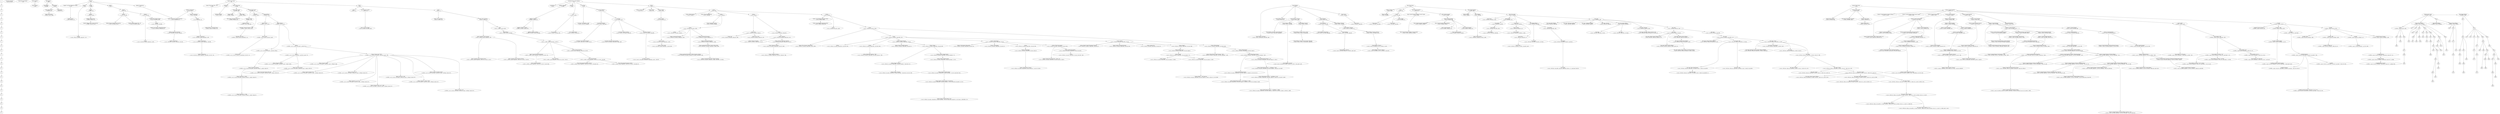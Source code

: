 /*
*   A dot file containing Chess Openings, organized by ECO codes and linked together in a tree format.
* 
*   Copyright (C) 2014  William Harrison
* 
*   This program is free software; you can redistribute it and/or modify
*   it under the terms of the GNU General Public License as published by
*   the Free Software Foundation; either version 2 of the License, or
*   (at your option) any later version.
*   This program is distributed in the hope that it will be useful,
*   but WITHOUT ANY WARRANTY; without even the implied warranty of
*   MERCHANTABILITY or FITNESS FOR A PARTICULAR PURPOSE.  See the
*   GNU General Public License for more details.
*   You should have received a copy of the GNU General Public License along
*   with this program; if not, write to the Free Software Foundation, Inc.,
*   51 Franklin Street, Fifth Floor, Boston, MA 02110-1301 USA.
*/

digraph chess {

    // ranksep=.75;
    // splines=polyline;
    // node [shape=box];

    MOVE_01 [label = "1.", shape="box"];
    MOVE_02 [label = "1...", shape="box"];
    MOVE_03 [label = "2.", shape="box"];
    MOVE_04 [label = "2...", shape="box"];
    MOVE_05 [label = "3.", shape="box"];
    MOVE_06 [label = "3...", shape="box"];
    MOVE_07 [label = "4.", shape="box"];
    MOVE_08 [label = "4...", shape="box"];
    MOVE_09 [label = "5.", shape="box"];
    MOVE_10 [label = "5...", shape="box"];
    MOVE_11 [label = "6.", shape="box"];
    MOVE_12 [label = "6...", shape="box"];
    MOVE_13 [label = "7.", shape="box"];
    MOVE_14 [label = "7...", shape="box"];
    MOVE_15 [label = "8.", shape="box"];
    MOVE_16 [label = "8...", shape="box"];
    MOVE_17 [label = "9.", shape="box"];
    MOVE_18 [label = "9...", shape="box"];
    MOVE_19 [label = "10.", shape="box"];
    MOVE_20 [label = "10...", shape="box"];
    MOVE_21 [label = "11.", shape="box"];
    MOVE_22 [label = "11...", shape="box"];
    MOVE_23 [label = "12.", shape="box"];
    MOVE_24 [label = "12...", shape="box"];
    MOVE_25 [label = "13.", shape="box"];
    MOVE_26 [label = "13...", shape="box"];
    /*
    MOVE_27 [label = "14.", shape="box"];
    MOVE_28 [label = "14...", shape="box"];
    MOVE_29 [label = "15.", shape="box"];
    MOVE_30 [label = "15...", shape="box"];
    */

    MOVE_01 -> MOVE_02 -> MOVE_03 -> MOVE_04 -> MOVE_05 -> MOVE_06 -> MOVE_07 -> MOVE_08 -> MOVE_09 ->
    MOVE_10 -> MOVE_11 -> MOVE_12 -> MOVE_13 -> MOVE_14 -> MOVE_15 -> MOVE_16 -> MOVE_17 -> MOVE_18 -> MOVE_19 ->
    MOVE_20 -> MOVE_21 -> MOVE_22 -> MOVE_23 -> MOVE_24 -> MOVE_25 -> MOVE_26;


    //MOVE_27 -> MOVE_28 -> MOVE_29 -> MOVE_30;

    A00 [label = "Uncommon Opening\n1. g4, a3, h3, etc"];
    A01 [label = "Nimzovich-Larsen Attack\n1. b3"];
    A02 [label = "Bird's Opening\n1. f4"];
    A03 [label = "Bird's Opening\n1. f4 d5"];
    A04 [label = "Reti Opening\n1. Nf3"];
    A05 [label = "Reti Opening\n1. Nf3 Nf6"];
    A06 [label = "Reti Opening\n1. Nf3 d5"];
    A07 [label = "King's Indian Attack\n1. Nf3 d5 2. g3"];
    A08 [label = "King's Indian Attack\n1. Nf3 d5 2. g3 c5 3. Bg2"];
    A09 [label = "Reti Opening\n1. Nf3 d5 2. c4"];
    A10 [label = "English\n1. c4"];
    A11 [label = "English, Caro-Kann Defennsive System\n1. c4 c6"];
    A12 [label = "English with b3\n1. c4 c6 2. Nf3 d5 3. b3"];
    A13 [label = "English\n1. c4 e6"];
    A14 [label = "English\n1. c4 e6 2. Nf3 d5 3. g3 Nf6 4. Bg2 Be7 5. O-O"];
    A15 [label = "English\n1. c4 Nf6"];
    A16 [label = "English\n1. c4 Nf6 2. Nc3"];
    A17 [label = "English\n1. c4 Nf6 2. Nc3 e6"];
    A18 [label = "English, Mikenas-Carls\n1. c4 Nf6 2. Nc3 e6 3. e4"];
    A19 [label = "English, Mikenas-Carls, Sicilian Variation\n1. c4 Nf6 2. Nc3 e6 3. e4 c5"];
    A20 [label = "English\n1. c4 e5"];
    A21 [label = "English\n1. c4 e5 2. Nc3"];
    A22 [label = "English\n1. c4 e5 2. Nc3 Nf6"];
    A23 [label = "English, Bremen System, Keres Variation\n1. c4 e5 2. Nc3 Nf6 3. g3 c6"];
    A24 [label = "English, Bremen System with ...g6\n1. c4 e5 2. Nc3 Nf6 3. g3 g6"];
    A25 [label = "English\n1. c4 e5 2. Nc3 Nc6"];
    A26 [label = "English\n1. c4 e5 2. Nc3 Nc6 3. g3 g6 4. Bg2 Bg7 5. d3 d6"];
    A27 [label = "English, Three Knights System\n1. c4 e5 2. Nc3 Nc6 3. Nf3"];
    A28 [label = "English\n1. c4 e5 2. Nc3 Nc6 3. Nf3 Nf6"];
    A29 [label = "English, Four Knights, Kingside Fianchetto\n1. c4 e5 2. Nc3 Nc6 3. Nf3 Nf6 4. g3"];
    A30 [label = "English, Symmetrical\n1. c4 c5"];
    A31 [label = "English, Symmetrical, Benoni Formation\n1. c4 c5 2. Nf3 Nf6 3. d4"];
    A32 [label = "English, Symmetrical Variation\n1. c4 c5 2. Nf3 Nf6 3. d4 cxd4 4. Nxd4 e6"];
    A33 [label = "English, Symmetrical\n1. c4 c5 2. Nf3 Nf6 3. d4 cxd4 4. Nxd4 e6 5. Nc3 Nc6"];
    A34 [label = "English, Symmetrical\n1. c4 c5 2. Nc3"];
    A35 [label = "English, Symmetrical\n1. c4 c5 2. Nc3 Nc6"];
    A36 [label = "English\n1. c4 c5 2. Nc3 Nc6 3. g3"];
    A37 [label = "English, Symmetrical\n1. c4 c5 2. Nc3 Nc6 3. g3 g6 4. Bg2 Bg7 5. Nf3"];
    A38 [label = "English, Symmetrical\n1. c4 c5 2. Nc3 Nc6 3. g3 g6 4. Bg2 Bg7 5. Nf3 Nf6"];
    A39 [label = "English, Symmetrical\n1. c4 c5 2. Nc3 Nc6 3. g3 g6 4. Bg2 Bg7 5. Nf3 Nf6 6. O-O O-O 7. d4"];
    A40 [label = "Queen's Pawn Game\n1. d4"];
    A41 [label = "Queen's Pawn Game (with ...d6)\n1. d4 d6"];
    A42 [label = "Modern Defense, Averbakh System\n1. d4 d6 2. c4 g6 3. Nc3 Bg7 4. e4"];
    A43 [label = "Old Benoni\n1. d4 c5"];
    A44 [label = "Old Benoni Defense\n1. d4 c5 2. d5 e5"];
    A45 [label = "Queen's Pawn Game\n1. d4 Nf6"];
    A46 [label = "Queen's Pawn Game\n1. d4 Nf6 2. Nf3"];
    A47 [label = "Queen's Indian\n1. d4 Nf6 2. Nf3 b6"];
    A48 [label = "King's Indian\n1. d4 Nf6 2. Nf3 g6"];
    A49 [label = "King's Indian, Fianchetto without c4\n1. d4 Nf6 2. Nf3 g6 3. g3"];
    A50 [label = "Queen's Pawn Game\n1. d4 Nf6 2. c4"];
    A51 [label = "Budapest Gambit\n1. d4 Nf6 2. c4 e5"];
    A52 [label = "Budapest Gambit\n1. d4 Nf6 2. c4 e5 3. dxe5 Ng4"];
    A53 [label = "Old Indian\n1. d4 Nf6 2. c4 d6"];
    A54 [label = "Old Indian, Ukranian Variation, 4. Nf3\n1. d4 Nf6 2. c4 d6 3. Nc3 e5 4. Nf3"];
    A55 [label = "Old Indian, Main Line\n1. d4 Nf6 2. c4 d6 3. Nc3 e5 4. Nf3 Nbd7 5. e4"];
    A56 [label = "Benoni Defense\n1. d4 Nf6 2. c4 c5"];
    A57 [label = "Benko Gambit\n1. d4 Nf6 2. c4 c5 3. d5 b5"];
    A58 [label = "Benko Gambit\n1. d4 Nf6 2. c4 c5 3. d5 b5 4. cxb5 a6 5. bxa6"];
    A59 [label = "Benko Gambit\n1. d4 Nf6 2. c4 c5 3. d5 b5 4. cxb5 a6 5. bxa6 Bxa6 6. Nc3 d6 7. e4"];
    A60 [label = "Benoni Defense\n1. d4 Nf6 2. c4 c5 3. d5 e6"];
    A61 [label = "Benoni\n1. d4 Nf6 2. c4 c5 3. d5 e6 4. Nc3 exd5 5. cxd5 d6 6. Nf3 g6"];
    A62 [label = "Benoni, Fianchetto Variation\n1. d4 Nf6 2. c4 c5 3. d5 e6 4. Nc3 exd5 5. cxd5 d6 6. Nf3 g6 7. g3 Bg7 8. Bg2 O-O"];
    A63 [label = "Benoni, Fianchetto, 9...Nbd7\n1. d4 Nf6 2. c4 c5 3. d5 e6 4. Nc3 exd5 5. cxd5 d6 6. Nf3 g6 7. g3 Bg7 8. Bg2 O-O"];
    A64 [label = "Benoni, Fianchetto, 11...Re8\n1. d4 Nf6 2. c4 c5 3. d5 e6 4. Nc3 exd5 5. cxd5 d6 6. Nf3 g6 7. g3 Bg7 8. Bg2 O-O"];
    A65 [label = "Benoni\n1. d4 Nf6 2. c4 c5 3. d5 e6 4. Nc3 exd5 5. cxd5 d6 6. e4"];
    A66 [label = "Benoni\n1. d4 Nf6 2. c4 c5 3. d5 e6 4. Nc3 exd5 5. cxd5 d6 6. e4 g6 7. f4"];
    A67 [label = "Benoni, Taimanov Variation\n1. d4 Nf6 2. c4 c5 3. d5 e6 4. Nc3 exd5 5. cxd5 d6 6. e4 g6 7. f4 Bg7 8. Bb5+"];
    A68 [label = "Benoni, Four Pawns Attack\n1. d4 Nf6 2. c4 c5 3. d5 e6 4. Nc3 exd5 5. cxd5 d6 6. e4 g6 7. f4 Bg7 8. Nf3 O-O"];
    A69 [label = "Benoni, Four Pawns Attack, Main Line\n1. d4 Nf6 2. c4 c5 3. d5 e6 4. Nc3 exd5 5. cxd5 d6 6. e4 g6 7. f4 Bg7 8. Nf3 O-O 9."];
    A70 [label = "Benoni, Classical with 7.Nf3\n1. d4 Nf6 2. c4 c5 3. d5 e6 4. Nc3 exd5 5. cxd5 d6 6. e4 g6 7. Nf3"];
    A71 [label = "Benoni, Classical, 8.Bg5\n1. d4 Nf6 2. c4 c5 3. d5 e6 4. Nc3 exd5 5. cxd5 d6 6. e4 g6 7. Nf3 Bg7 8. Bg5"];
    A72 [label = "Benoni, Classical without 9.O-O\n1. d4 Nf6 2. c4 c5 3. d5 e6 4. Nc3 exd5 5. cxd5 d6 6. e4 g6 7. Nf3 Bg7 8. Be2 O-O 9."];
    A73 [label = "Benoni, Classical, 9.O-O\n1. d4 Nf6 2. c4 c5 3. d5 e6 4. Nc3 exd5 5. cxd5 d6 6. e4 g6 7. Nf3 Bg7 8. Be2 O-O 9."];
    A74 [label = "Benoni, Classical, 9...a6, 10.a4\n1. d4 Nf6 2. c4 c5 3. d5 e6 4. Nc3 exd5 5. cxd5 d6 6. e4 g6 7. Nf3 Bg7 8. Be2 O-O 9."];
    A75 [label = "Benoni, Classical with 9...a6, 10...Bg4\n1. d4 Nf6 2. c4 c5 3. d5 e6 4. Nc3 exd5 5. cxd5 d6 6. e4 g6 7. Nf3 Bg7 8. Be2 O-O 9."];
    A76 [label = "Benoni, Classical, 9...Re8\n1. d4 Nf6 2. c4 c5 3. d5 e6 4. Nc3 exd5 5. cxd5 d6 6. e4 g6 7. Nf3 Bg7 8. Be2 O-O 9."];
    A77 [label = "Benoni, Classical, 9...Re8, 10.Nd2\n1. d4 Nf6 2. c4 c5 3. d5 e6 4. Nc3 exd5 5. cxd5 d6 6. e4 g6 7. Nf3 Bg7 8. Be2 O-O 9."];
    A78 [label = "Benoni, Classical with Re8 and Na6\n1. d4 Nf6 2. c4 c5 3. d5 e6 4. Nc3 exd5 5. cxd5 d6 6. e4 g6 7. Nf3 Bg7 8. Be2 O-O 9."];
    A79 [label = "Benoni, Classical, 11.f3\n1. d4 Nf6 2. c4 c5 3. d5 e6 4. Nc3 exd5 5. cxd5 d6 6. e4 g6 7. Nf3 Bg7 8. Be2 O-O 9."];
    A80 [label = "Dutch\n1. d4 f5"];
    A81 [label = "Dutch\n1. d4 f5 2. g3"];
    A82 [label = "Dutch, Staunton Gambit\n1. d4 f5 2. e4"];
    A83 [label = "Dutch, Staunton Gambit\n1. d4 f5 2. e4 fxe4 3. Nc3 Nf6 4. Bg5"];
    A84 [label = "Dutch\n1. d4 f5 2. c4"];
    A85 [label = "Dutch, with c4 and Nc3\n1. d4 f5 2. c4 Nf6 3. Nc3"];
    A86 [label = "Dutch, with c4 and Nc3\n1. d4 f5 2. c4 Nf6 3. g3"];
    A87 [label = "Dutch, Leningrad, Main Variation \n1. d4 f5 2. c4 Nf6 3. g3 g6 4. Bg2 Bg7 5. Nf3"];
    A88 [label = "Dutch, Leningrad, Main Variation with c6\n1. d4 f5 2. c4 Nf6 3. g3 g6 4. Bg2 Bg7 5. Nf3 O-O 6. O-O d6 7. Nc3 c6"];
    A89 [label = "Dutch, Leningrad, Main Variation with Nc6\n1. d4 f5 2. c4 Nf6 3. g3 g6 4. Bg2 Bg7 5. Nf3 O-O 6. O-O d6 7. Nc3 Nc6"];
    A90 [label = "Dutch \n1. d4 f5 2. c4 Nf6 3. g3 e6 4. Bg2"];
    A91 [label = "Dutch Defense\n1. d4 f5 2. c4 Nf6 3. g3 e6 4. Bg2 Be7"];
    A92 [label = "Dutch\n1. d4 f5 2. c4 Nf6 3. g3 e6 4. Bg2 Be7 5. Nf3 O-O"];
    A93 [label = "Dutch, Stonewall, Botvinnik Variation\n1. d4 f5 2. c4 Nf6 3. g3 e6 4. Bg2 Be7 5. Nf3 O-O 6. O-O d5 7. b3"];
    A94 [label = "Dutch, Stonewall with Ba3\n1. d4 f5 2. c4 Nf6 3. g3 e6 4. Bg2 Be7 5. Nf3 O-O 6. O-O d5 7. b3 c6 8. Ba3"];
    A95 [label = "Dutch, Stonewall\n1. d4 f5 2. c4 Nf6 3. g3 e6 4. Bg2 Be7 5. Nf3 O-O 6. O-O d5 7. Nc3 c6"];
    A96 [label = "Dutch, Classical Variation\n1. d4 f5 2. c4 Nf6 3. g3 e6 4. Bg2 Be7 5. Nf3 O-O 6. O-O d6"];
    A97 [label = "Dutch, Ilyin-Genevsky\n1. d4 f5 2. c4 Nf6 3. g3 e6 4. Bg2 Be7 5. Nf3 O-O 6. O-O d6 7. Nc3 Qe8"];
    A98 [label = "Dutch, Ilyin-Genevsky Variation with Qc2\n1. d4 f5 2. c4 Nf6 3. g3 e6 4. Bg2 Be7 5. Nf3 O-O 6. O-O d6 7. Nc3 Qe8 8. Qc2"];
    A99 [label = "Dutch, Ilyin-Genevsky Variation with b3\n1. d4 f5 2. c4 Nf6 3. g3 e6 4. Bg2 Be7 5. Nf3 O-O 6. O-O d6 7. Nc3 Qe8 8. b3"];


    {rank=same; MOVE_01 A00 A01 A02 A04 A10 A40}
    {rank=same; MOVE_02 A03 A11 A13 A15 A20 A30 A41 A43 A45 A80}
    {rank=same; MOVE_03 A07 A09 A16 A21 A34 A46 A50 A81 A82 A84}
    {rank=same; MOVE_04 A17 A22 A35 A44 A47 A48 A53 A56}
    {rank=same; MOVE_05 A12 A18 A27 A31 A36 A49 A85 A86}
    {rank=same; MOVE_06 A19 A23 A24 A28 A52 A57 A60}
    {rank=same; MOVE_07 A29 A42 A54 A83 A90}
    {rank=same; MOVE_08 A32 A91}
    {rank=same; MOVE_09 A14 A37 A55 A58 A87}
    {rank=same; MOVE_10 A26 A33 A38 A92}
    {rank=same; MOVE_11 A65}
    {rank=same; MOVE_12 A61 A96}
    {rank=same; MOVE_13 A39 A59 A66 A70 A93}
    {rank=same; MOVE_14 A88 A89 A95 A97}
    {rank=same; MOVE_15 A67 A71 A94 A98 A99}
    {rank=same; MOVE_16 A62 A68}
    {rank=same; MOVE_17 A69 A72 A73 A78}
    {rank=same; MOVE_18 A63 A76}
    {rank=same; MOVE_19 A74 A77}
    {rank=same; MOVE_20 A75}
    {rank=same; MOVE_21 A79}
    {rank=same; MOVE_22 A64}

    A02 -> A03;
    A04 -> A05;
    A04 -> A06;
    A06 -> A07 -> A08;
    A06 -> A09;
    A10 -> A11 -> A12;
    A10 -> A13 -> A14;
    A10 -> A15 -> A16 -> A17 -> A18 -> A19;
    A10 -> A20 -> A21 -> A22;
    A22 -> A23;
    A22 -> A24;
    A21 -> A25;
    A25 -> A26;
    A25 -> A27 -> A28 -> A29;
    A10 -> A30;
    A30 -> A31 -> A32 -> A33;
    A31 -> A34 -> A35 -> A36 -> A37 -> A38 -> A39;
    A40 -> A41 -> A42;
    A40 -> A43 -> A44;
    A40 -> A45 -> A46 -> A47;
    A46 -> A48 -> A49;
    A45 -> A50 -> A51 -> A52;
    A50 -> A53 -> A54 -> A55;
    A50 -> A56 -> A57 -> A58 -> A59;
    A56 -> A60 -> A61 -> A62 -> A63 -> A64;
    A60 -> A65 -> A66 -> A67;
    A66 -> A68 -> A69;
    A65 -> A70 -> A71;
    A70 -> A72;
    A70 -> A73;
    A70 -> A74;
    A70 -> A75;
    A70 -> A76;
    A70 -> A77;
    A70 -> A78;
    A70 -> A79;
    A40 -> A80 -> A81;
    A80 -> A82 -> A83;
    A80 -> A84 -> A85;
    A84 -> A86 -> A87 -> A88;
    A87 -> A89;
    A86 -> A90 -> A91 -> A92 -> A93 -> A94;
    A92 -> A95;
    A92 -> A96 -> A97 -> A98;
    A97 -> A99;

    B00 [label = "Uncommon King's Pawn Opening\n1. e4"];
    B01 [label = "Scandinavian\n1. e4 d5"];
    B02 [label = "Alekhine's Defense\n1. e4 Nf6"];
    B03 [label = "Alekhine's Defense\n1. e4 Nf6 2. e5 Nd5 3. d4"];
    B04 [label = "Alekhine's Defense, Modern\n1. e4 Nf6 2. e5 Nd5 3. d4 d6 4. Nf3"];
    B05 [label = "Alekhine's Defense, Modern\n1. e4 Nf6 2. e5 Nd5 3. d4 d6 4. Nf3 Bg4"];
    B06 [label = "Robatsch\n1. e4 g6"];
    B07 [label = "Pirc\n1. e4 d6 2. d4 Nf6"];
    B08 [label = "Pirc, Classical\n1. e4 d6 2. d4 Nf6 3. Nc3 g6 4. Nf3"];
    B09 [label = "Pirc, Austrian Attack\n1. e4 d6 2. d4 Nf6 3. Nc3 g6 4. f4"];
    B10 [label = "Caro-Kann\n1. e4 c6"];
    B11 [label = "Caro-Kann, Two Knights, 3...Bg4\n1. e4 c6 2. Nc3 d5 3. Nf3 Bg4"];
    B12 [label = "Caro-Kann Defense\n1. e4 c6 2. d4"];
    B13 [label = "Caro-Kann, Exchange\n1. e4 c6 2. d4 d5 3. exd5 cxd5"];
    B14 [label = "Caro-Kann, Panov-Botvinnik Attack\n1. e4 c6 2. d4 d5 3. exd5 cxd5 4. c4 Nf6 5. Nc3 e6"];
    B15 [label = "Caro-Kann\n1. e4 c6 2. d4 d5 3. Nc3"];
    B16 [label = "Caro-Kann, Bronstein-Larsen Variation\n1. e4 c6 2. d4 d5 3. Nc3 dxe4 4. Nxe4 Nf6 5. Nxf6+ gxf6"];
    B17 [label = "Caro-Kann, Steinitz Variation\n1. e4 c6 2. d4 d5 3. Nc3 dxe4 4. Nxe4 Nd7"];
    B18 [label = "Caro-Kann, Classical\n1. e4 c6 2. d4 d5 3. Nc3 dxe4 4. Nxe4 Bf5"];
    B19 [label = "Caro-Kann, Classical\n1. e4 c6 2. d4 d5 3. Nc3 dxe4 4. Nxe4 Bf5 5. Ng3 Bg6 6. h4 h6 7. Nf3 Nd7"];
    B20 [label = "Sicilian\n1. e4 c5"];
    B21 [label = "Sicilian, 2.f4 and 2.d4\n1. e4 c5 2. f4"];
    B22 [label = "Sicilian, Alapin\n1. e4 c5 2. c3"];
    B23 [label = "Sicilian, Closed\n1. e4 c5 2. Nc3"];
    B24 [label = "Sicilian, Closed\n1. e4 c5 2. Nc3 Nc6 3. g3"];
    B25 [label = "Sicilian, Closed\n1. e4 c5 2. Nc3 Nc6 3. g3 g6 4. Bg2 Bg7 5. d3 d6"];
    B26 [label = "Sicilian, Closed, 6.Be3\n1. e4 c5 2. Nc3 Nc6 3. g3 g6 4. Bg2 Bg7 5. d3 d6 6. Be3"];
    B27 [label = "Sicilian\n1. e4 c5 2. Nf3"];
    B28 [label = "Sicilian, O'Kelly Variation\n1. e4 c5 2. Nf3 a6"];
    B29 [label = "Sicilian, Nimzovich-Rubenstein\n1. e4 c5 2. Nf3 Nf6"];
    B30 [label = "Sicilian\n1. e4 c5 2. Nf3 Nc6"];
    B31 [label = "Sicilian, Rossolimo Variation\n1. e4 c5 2. Nf3 Nc6 3. Bg5 g6"];
    B32 [label = "Sicilian\n1. e4 c5 2. Nf3 Nc6 3. d4 cxd4 4. Nxd4 e5"];
    B33 [label = "Sicilian\n1. e4 c5 2. Nf3 Nc6 3. d4 cxd4 4. Nxd4"];
    B34 [label = "Sicilian, Accelerated Fianchetto\n1. e4 c5 2. Nf3 Nc6 3. d4 cxd4 4. Nxd4 g6 5. Nxc6"];
    B35 [label = "Sicilian, Accelerated Fianchetto, Modern Variation with Bc4\n1. e4 c5 2. Nf3 Nc6 3. d4 cxd4 4. Nxd4 g6 5. Nc3 Bg7 6. Be3 Nf6 7. Bc4"];
    B36 [label = "Sicilian, Accelerated Fianchetto\n1. e4 c5 2. Nf3 Nc6 3. d4 cxd4 4. Nxd4 g6 5. c4"];
    B37 [label = "Sicilian, Accelerated Fianchetto\n1. e4 c5 2. Nf3 Nc6 3. d4 cxd4 4. Nxd4 g6 5. c4 Bg7"];
    B38 [label = "Sicilian, Accelerated Fianchetto, Maroczy Bind, 6.Be3\n1. e4 c5 2. Nf3 Nc6 3. d4 cxd4 4. Nxd4 g6 5. c4 Bg7 6. Be3"];
    B39 [label = "Sicilian, Accelerated Fianchetto, Breyer Variation\n1. e4 c5 2. Nf3 Nc6 3. d4 cxd4 4. Nxd4 g6 5. c4 Bg7 6. Be3 Nf6 7. Nc3 Ng4"];
    B40 [label = "Sicilian\n1. e4 c5 2. Nf3 e6"];
    B41 [label = "Sicilian, Kan\n1. e4 c5 2. Nf3 e6 3. d4 cxd4 4. Nxd4 a6"];
    B42 [label = "Sicilian, Kan\n1. e4 c5 2. Nf3 e6 3. d4 cxd4 4. Nxd4 a6 5. Bd3"];
    B43 [label = "Sicilian, Kan, 5.Nc3\n1. e4 c5 2. Nf3 e6 3. d4 cxd4 4. Nxd4 a6 5. Nc3"];
    B44 [label = "Sicilian\n1. e4 c5 2. Nf3 e6 3. d4 cxd4 4. Nxd4 Nc6"];
    B45 [label = "Sicilian, Taimanov\n1. e4 c5 2. Nf3 e6 3. d4 cxd4 4. Nxd4 Nc6 5. Nc3"];
    B46 [label = "Sicilian, Taimanov Variation\n1. e4 c5 2. Nf3 e6 3. d4 cxd4 4. Nxd4 Nc6 5. Nc3 a6"];
    B47 [label = "Sicilian, Taimanov (Bastrikov) Variation\n1. e4 c5 2. Nf3 e6 3. d4 cxd4 4. Nxd4 Nc6 5. Nc3 Qc7"];
    B48 [label = "Sicilian, Taimanov Variation\n1. e4 c5 2. Nf3 e6 3. d4 cxd4 4. Nxd4 Nc6 5. Nc3 Qc7 6. Be3"];
    B49 [label = "Sicilian, Taimanov Variation\n1. e4 c5 2. Nf3 e6 3. d4 cxd4 4. Nxd4 Nc6 5. Nc3 Qc7 6. Be3 a6 7. Be2"];
    B50 [label = "Sicilian\n1. e4 c5 2. Nf3 d6"];
    B51 [label = "Sicilian, Canal-Sokolsky (Rossolimo) Attack\n1. e4 c5 2. Nf3 d6 3. Bb5+"];
    B52 [label = "Sicilian, Canal-Sokolsky (Rossolimo) Attack\n1. e4 c5 2. Nf3 d6 3. Bb5+ Bd7"];
    B53 [label = "Sicilian\n1. e4 c5 2. Nf3 d6 3. d4 cxd4 4. Qxd4"];
    B54 [label = "Sicilian\n1. e4 c5 2. Nf3 d6 3. d4 cxd4 4. Nxd4"];
    B55 [label = "Sicilian, Prins Variation, Venice Attack\n1. e4 c5 2. Nf3 d6 3. d4 cxd4 4. Nxd4 Nf6 5. f3 e5 6. Bb5+"];
    B56 [label = "Sicilian\n1. e4 c5 2. Nf3 d6 3. d4 cxd4 4. Nxd4 Nf6 5. Nc3"];
    B57 [label = "Sicilian\n1. e4 c5 2. Nf3 d6 3. d4 cxd4 4. Nxd4 Nf6 5. Nc3 Nc6 6. Bc4"];
    B58 [label = "Sicilian\n1. e4 c5 2. Nf3 d6 3. d4 cxd4 4. Nxd4 Nf6 5. Nc3 Nc6 6. Be2"];
    B59 [label = "Sicilian, Boleslavsky Variation, 7.Nb3\n1. e4 c5 2. Nf3 d6 3. d4 cxd4 4. Nxd4 Nf6 5. Nc3 Nc6 6. Be2 e5 7. Nb3"];
    B60 [label = "Sicilian, Richter-Rauzer\n1. e4 c5 2. Nf3 d6 3. d4 cxd4 4. Nxd4 Nf6 5. Nc3 Nc6 6. Bg5"];
    B61 [label = "Sicilian, Richter-Rauzer, Larsen Variation, 7.Qd2\n1. e4 c5 2. Nf3 d6 3. d4 cxd4 4. Nxd4 Nf6 5. Nc3 Nc6 6. Bg5 Bd7 7. Qd2"];
    B62 [label = "Sicilian, Richter-Rauzer\n1. e4 c5 2. Nf3 d6 3. d4 cxd4 4. Nxd4 Nf6 5. Nc3 Nc6 6. Bg5 e6"];
    B63 [label = "Sicilian, Richter-Rauzer Attack\n1. e4 c5 2. Nf3 d6 3. d4 cxd4 4. Nxd4 Nf6 5. Nc3 Nc6 6. Bg5 e6 7. Qd2"];
    B64 [label = "Sicilian, Richter-Rauzer Attack\n1. e4 c5 2. Nf3 d6 3. d4 cxd4 4. Nxd4 Nf6 5. Nc3 Nc6 6. Bg5 e6 7. Qd2 Be7 8. O-O-O O-O 9. f4"];
    B65 [label = "Sicilian, Richter-Rauzer Attack, 7...Be7 Defense, 9...Nxd4\n1. e4 c5 2. Nf3 d6 3. d4 cxd4 4. Nxd4 Nf6 5. Nc3 Nc6 6. Bg5 e6 7. Qd2 Be7 8. O-O-O O-O 9. f4 Nxd4 10. Qxd4"];
    B66 [label = "Sicilian, Richter-Rauzer Attack, 7...a6\n1. e4 c5 2. Nf3 d6 3. d4 cxd4 4. Nxd4 Nf6 5. Nc3 Nc6 6. Bg5 e6 7. Qd2 a6"];
    B67 [label = "Sicilian, Richter-Rauzer Attack, 7...a6 Defense, 8...Bd7\n1. e4 c5 2. Nf3 d6 3. d4 cxd4 4. Nxd4 Nf6 5. Nc3 Nc6 6. Bg5 e6 7. Qd2 a6 8. O-O-O Bd7"];
    B68 [label = "Sicilian, Richter-Rauzer Attack, 7...a6 Defense, 9...Be7\n1. e4 c5 2. Nf3 d6 3. d4 cxd4 4. Nxd4 Nf6 5. Nc3 Nc6 6. Bg5 e6 7. Qd2 a6 8. O-O-O Bd7 9. f4 Be7"];
    B69 [label = "Sicilian, Richter-Rauzer Attack, 7...a6 Defense, 11.Bxf6\n1. e4 c5 2. Nf3 d6 3. d4 cxd4 4. Nxd4 Nf6 5. Nc3 Nc6 6. Bg5 e6 7. Qd2 a6 8. O-O-O Bd7 9. f4 Be7 10. Nf3 b5 11. Bxf6"];
    B70 [label = "Sicilian, Dragon Variation\n1. e4 c5 2. Nf3 d6 3. d4 cxd4 4. Nxd4 Nf6 5. Nc3 g6"];
    B71 [label = "Sicilian, Dragon Levenfish Variation\n1. e4 c5 2. Nf3 d6 3. d4 cxd4 4. Nxd4 Nf6 5. Nc3 g6 6. f4"];
    B72 [label = "Sicilian, Dragon\n1. e4 c5 2. Nf3 d6 3. d4 cxd4 4. Nxd4 Nf6 5. Nc3 g6 6. Be3"];
    B73 [label = "Sicilian, Dragon, CLassical\n1. e4 c5 2. Nf3 d6 3. d4 cxd4 4. Nxd4 Nf6 5. Nc3 g6 6. Be3 Bg7 7. Be2 Nc6 8. O-O"];
    B74 [label = "Sicilian, Dragon, CLassical\n1. e4 c5 2. Nf3 d6 3. d4 cxd4 4. Nxd4 Nf6 5. Nc3 g6 6. Be3 Bg7 7. Be2 Nc6 8. O-O O-O 9. Nb3"];
    B75 [label = "Sicilian, Dragon, Yugoslav Attack\n1. e4 c5 2. Nf3 d6 3. d4 cxd4 4. Nxd4 Nf6 5. Nc3 g6 6. Be3 Bg7 7. f3"];
    B76 [label = "Sicilian, Dragon, Yugoslav Attack\n1. e4 c5 2. Nf3 d6 3. d4 cxd4 4. Nxd4 Nf6 5. Nc3 g6 6. Be3 Bg7 7. f3 O-O"];
    B77 [label = "Sicilian, Dragon, Yugoslav Attack\n1. e4 c5 2. Nf3 d6 3. d4 cxd4 4. Nxd4 Nf6 5. Nc3 g6 6. Be3 Bg7 7. f3 O-O 8. Qd2 Nc6 9. Bc4"];
    B78 [label = "Sicilian, Dragon, Yugoslav Attack, 10.castle long\n1. e4 c5 2. Nf3 d6 3. d4 cxd4 4. Nxd4 Nf6 5. Nc3 g6 6. Be3 Bg7 7. f3 O-O 8. Qd2 Nc6 9. Bc4 Bd7 10. O-O-O"];
    B79 [label = "Sicilian, Dragon, Yugoslav Attack, 12.h4\n1. e4 c5 2. Nf3 d6 3. d4 cxd4 4. Nxd4 Nf6 5. Nc3 g6 6. Be3 Bg7 7. f3 O-O 8. Qd2 Nc6 9. Bc4 Bd7 10. O-O-O Qa5 11. Bb3 Rfc8 12. h4"];
    B80 [label = "Sicilian, Scheveningen\n1. e4 c5 2. Nf3 d6 3. d4 cxd4 4. Nxd4 Nf6 5. Nc3 e6"];
    B81 [label = "Sicilian, Scheveningen, Keres Attack\n1. e4 c5 2. Nf3 d6 3. d4 cxd4 4. Nxd4 Nf6 5. Nc3 e6 6. g4"];
    B82 [label = "Sicilian, Scheveningen\n1. e4 c5 2. Nf3 d6 3. d4 cxd4 4. Nxd4 Nf6 5. Nc3 e6 6. f4"];
    B83 [label = "Sicilian\n1. e4 c5 2. Nf3 d6 3. d4 cxd4 4. Nxd4 Nf6 5. Nc3 e6 6. Be2"];
    B84 [label = "Sicilian, Scheveningen\n1. e4 c5 2. Nf3 d6 3. d4 cxd4 4. Nxd4 Nf6 5. Nc3 e6 6. Be2 a6"];
    B85 [label = "Sicilian, Scheveningen, Classical\n1. e4 c5 2. Nf3 d6 3. d4 cxd4 4. Nxd4 Nf6 5. Nc3 e6 6. Be2 a6 7. O-O Qc7 8. f4 Nc6"];
    B86 [label = "Sicilian, Fischer-Sozin Attack\n1. e4 c5 2. Nf3 d6 3. d4 cxd4 4. Nxd4 Nf6 5. Nc3 e6 6. Bc4"];
    B87 [label = "Sicilian, Fischer-Sozin Attack with ...a6 and ...b5\n1. e4 c5 2. Nf3 d6 3. d4 cxd4 4. Nxd4 Nf6 5. Nc3 e6 6. Bc4 a6 7. Bb3 b5"];
    B88 [label = "Sicilian, Fischer-Sozin Attack\n1. e4 c5 2. Nf3 d6 3. d4 cxd4 4. Nxd4 Nf6 5. Nc3 e6 6. Bc4 Nc6"];
    B89 [label = "Sicilian\n1. e4 c5 2. Nf3 d6 3. d4 cxd4 4. Nxd4 Nf6 5. Nc3 e6 6. Bc4 Nc6 7. Be3"];
    B90 [label = "Sicilian, Najdorf\n1. e4 c5 2. Nf3 d6 3. d4 cxd4 4. Nxd4 Nf6 5. Nc3 a6"];
    B91 [label = "Sicilian, Najdorf, Zagreb (Fianchetto) Variation\n1. e4 c5 2. Nf3 d6 3. d4 cxd4 4. Nxd4 Nf6 5. Nc3 a6 6. g3"];
    B92 [label = "Sicilian, Najdorf, Opocensky Variation\n1. e4 c5 2. Nf3 d6 3. d4 cxd4 4. Nxd4 Nf6 5. Nc3 a6 6. Be2"];
    B93 [label = "Sicilian, Najdorf, 6.f4\n1. e4 c5 2. Nf3 d6 3. d4 cxd4 4. Nxd4 Nf6 5. Nc3 a6 6. f4"];
    B94 [label = "Sicilian, Najdorf\n1. e4 c5 2. Nf3 d6 3. d4 cxd4 4. Nxd4 Nf6 5. Nc3 a6 6. Bg5"];
    B95 [label = "Sicilian, Najdorf, 6...e6\n1. e4 c5 2. Nf3 d6 3. d4 cxd4 4. Nxd4 Nf6 5. Nc3 a6 6. Bg5 e6"];
    B96 [label = "Sicilian, Najdorf\n1. e4 c5 2. Nf3 d6 3. d4 cxd4 4. Nxd4 Nf6 5. Nc3 a6 6. Bg5 e6 7. f4"];
    B97 [label = "Sicilian, Najdorf\n1. e4 c5 2. Nf3 d6 3. d4 cxd4 4. Nxd4 Nf6 5. Nc3 a6 6. Bg5 e6 7. f4 Qb6"];
    B98 [label = "Sicilian, Najdorf\n1. e4 c5 2. Nf3 d6 3. d4 cxd4 4. Nxd4 Nf6 5. Nc3 a6 6. Bg5 e6 7. f4 Be7"];
    B99 [label = "Sicilian, Najdorf, 7...Be7 Main line\n1. e4 c5 2. Nf3 d6 3. d4 cxd4 4. Nxd4 Nf6 5. Nc3 a6 6. Bg5 e6 7. f4 Be7 8. Qf3 Qc7 9. O-O-O Nbd7"];
    
    {rank=same; MOVE_01 B00}
    {rank=same; MOVE_02 B01 B02 B06 B10 B20}
    {rank=same; MOVE_03 B12 B21 B22 B23 B27}
    {rank=same; MOVE_04 B07 B28 B29 B30 B40 B50}
    {rank=same; MOVE_05 B03 B15 B24 B51}
    {rank=same; MOVE_06 B11 B13 B31 B52}
    {rank=same; MOVE_07 B04 B33 B53 B54}
    {rank=same; MOVE_08 B05 B08 B09 B17 B18 B32 B41 B44}
    {rank=same; MOVE_09 B34 B36 B42 B43 B45 B56}
    {rank=same; MOVE_10 B14 B16 B25 B37 B46 B47 B70 B80 B90}
    {rank=same; MOVE_11 B26 B38 B48 B55 B57 B58 B60 B71 B72 B81 B82 B83 B86 B91 B92 B93 B94}
    {rank=same; MOVE_12 B62 B84 B88 B95}
    {rank=same; MOVE_13 B35 B49 B59 B61 B63 B75 B89 B96}
    {rank=same; MOVE_14 B19 B39 B66 B76 B87 B97 B98}
    {rank=same; MOVE_15 B73}
    {rank=same; MOVE_16 B67 B85}
    {rank=same; MOVE_17 B64 B74 B77}
    {rank=same; MOVE_18 B68 B99}
    {rank=same; MOVE_19 B65 B78}
    {rank=same; MOVE_21 B69}
    {rank=same; MOVE_23 B79}

    B00 -> B01;
    B00 -> B02 -> B03 -> B04;
    B03 -> B05;
    B00 -> B06;
    B00 -> B07 -> B08;
    B07 -> B09;
    B00 -> B10 -> B11;
    B10 -> B12 -> B13 -> B14;
    B12 -> B15 -> B16;
    B15 -> B17;
    B15 -> B18 -> B19;
    B00 -> B20 -> B21;
    B20 -> B22;
    B20 -> B23 -> B24 -> B25 -> B26;
    B20 -> B27 -> B28;
    B27 -> B29;
    B27 -> B30 -> B31;
    B30 -> B33 -> B32;
    B33 -> B34;
    B33 -> B35;
    B33 -> B36 -> B37 -> B38 -> B39;
    B27 -> B40 -> B41 -> B42;
    B41 -> B43;
    B40 -> B44 -> B45 -> B46;
    B45 -> B47 -> B48 -> B49;
    B27 -> B50 -> B51 -> B52;
    B50 -> B53;
    B50 -> B54 -> B55;
    B54 -> B56 -> B57;
    B56 -> B58 -> B59;
    B54 -> B60 -> B61;
    B60 -> B62 -> B63 -> B64 -> B65;
    B63 -> B66 -> B67 -> B68 -> B69;
    B56 -> B70 -> B71
    B70 -> B72 -> B73 -> B74;
    B72 -> B75 -> B76 -> B77 -> B78 -> B79;
    B56 -> B80 -> B81;
    B80 -> B82;
    B80 -> B83 -> B84 -> B85;
    B80 -> B86 -> B87;
    B86 -> B88 -> B89;
    B56 -> B90 -> B91;
    B90 -> B92;
    B90 -> B93;
    B90 -> B94 -> B95 -> B96 -> B97;
    B96 -> B98 -> B99;
    
    C00 [label = "French Defense\n1. e4 e6"];
    C01 [label = "French Defense, Exchange\n1. e4 e6 2. d4 d5 3. exd5 exd5 4. Nc3 Nf6 5. Bg5"];
    C02 [label = "French Defense, Advance\n1. e4 e6 2. d4 d5 3. e5"];
    C03 [label = "French Defense, Tarrasch\n1. e4 e6 2. d4 d5 3. Nd2"];
    C04 [label = "French Defense, Tarrasch, Guimard Main line\n1. e4 e6 2. d4 d5 3. Nd2 Nc6 4. Ngf3 Nf6"];
    C05 [label = "French Defense, Tarrasch\n1. e4 e6 2. d4 d5 3. Nd2 Nf6"];
    C06 [label = "French Defense, Tarrasch\n1. e4 e6 2. d4 d5 3. Nd2 Nf6 4. e5 Nfd7 5. Bd3 c5 6. c3 Nc6 7. Ne2 cxd4 8. cxd4"];
    C07 [label = "French Defense, Tarrasch\n1. e4 e6 2. d4 d5 3. Nd2 c5"];
    C08 [label = "French Defense, Tarrasch, Open, 4.ed ed\n1. e4 e6 2. d4 d5 3. Nd2 c5 4. exd5 exd5"];
    C09 [label = "French Defense, Tarrasch, Open Variation, Main line\n1. e4 e6 2. d4 d5 3. Nd2 c5 4. exd5 exd5 5. Ngf3 Nc6"];
    C10 [label = "French Defense\n1. e4 e6 2. d4 d5 3. Nc3"];
    C11 [label = "French Defense\n1. e4 e6 2. d4 d5 3. Nc3 Nf6"];
    C12 [label = "French Defense, McCutcheon\n1. e4 e6 2. d4 d5 3. Nc3 Nf6 4. Bg5 Bb4"];
    C13 [label = "French Defense\n1. e4 e6 2. d4 d5 3. Nc3 Nf6 4. Bg5 Be7"];
    C14 [label = "French Defense, Classical\n1. e4 e6 2. d4 d5 3. Nc3 Nf6 4. Bg5 Be7 5. e5 Nfd7 6. Bxe7 Qxe7"];
    C15 [label = "French Defense, Winawer\n1. e4 e6 2. d4 d5 3. Nc3 Bb4"];
    C16 [label = "French Defense, Winawer\n1. e4 e6 2. d4 d5 3. Nc3 Bb4 4. e5"];
    C17 [label = "French Defense, Winawer, Advance\n1. e4 e6 2. d4 d5 3. Nc3 Bb4 4. e5 c5"];
    C18 [label = "French Defense, Winawer\n1. e4 e6 2. d4 d5 3. Nc3 Bb4 4. e5 c5 5. a3 Bxc3+ 6. bxc3"];
    C19 [label = "French Defense, Winawer, Advance\n1. e4 e6 2. d4 d5 3. Nc3 Bb4 4. e5 c5 5. a3 Bxc3+ 6. bxc3 Ne7"];
    C20 [label = "King's Pawn Game\n1. e4 e5"];
    C21 [label = "Center Game\n1. e4 e5 2. d4 exd4"];
    C22 [label = "Center Game\n1. e4 e5 2. d4 exd4 3. Qxd4 Nc6"];
    C23 [label = "Bishop's Opening\n1. e4 e5 2. Bc4"];
    C24 [label = "Bishop's Opening\n1. e4 e5 2. Bc4 Nf6"];
    C25 [label = "Vienna\n1. e4 e5 2. Nc3"];
    C26 [label = "Vienna\n1. e4 e5 2. Nc3 Nf6"];
    C27 [label = "Vienna Game\n1. e4 e5 2. Nc3 Nf6 3. Bc4 Nxe4"];
    C28 [label = "Vienna Game\n1. e4 e5 2. Nc3 Nf6 3. Bc4 Nc6"];
    C29 [label = "Vienna Gambit\n1. e4 e5 2. Nc3 Nf6 3. f4"];
    C30 [label = "King's Gambit Declined\n1. e4 e5 2. f4"];
    C31 [label = "King's Gambit Declined, Falkbeer Counter Gambit\n1. e4 e5 2. f4 d5"];
    C32 [label = "King's Gambit Declined, Falkbeer Counter Gambit\n1. e4 e5 2. f4 d5 3. exd5 e4 4. d3 Nf6"];
    C33 [label = "King's Gambit Accepted\n1. e4 e5 2. f4 exf4"];
    C34 [label = "King's Gambit Accepted\n1. e4 e5 2. f4 exf4 3. Nf3"];
    C35 [label = "King's Gambit Accepted, Cunningham\n1. e4 e5 2. f4 exf4 3. Nf3 Be7"];
    C36 [label = "King's Gambit Accepted, Abbazia Defense\n1. e4 e5 2. f4 exf4 3. Nf3 d5"];
    C37 [label = "King's Gambit Accepted\n1. e4 e5 2. f4 exf4 3. Nf3 g5 4. Nc3"];
    C38 [label = "King's Gambit Accepted\n1. e4 e5 2. f4 exf4 3. Nf3 g5 4. Bc4 Bg7"];
    C39 [label = "King's Gambit Accepted\n1. e4 e5 2. f4 exf4 3. Nf3 g5 4. h4"];
    C40 [label = "King's Knight Opening\n1. e4 e5 2. Nf3"];
    C41 [label = "Philidor Defense\n1. e4 e5 2. Nf3 d6"];
    C42 [label = "Petrov Defense\n1. e4 e5 2. Nf3 Nf6"];
    C43 [label = "Petrov, Modern Attack\n1. e4 e5 2. Nf3 Nf6 3. d4 exd4 4. e5 Ne4 5. Qxd4"];
    C44 [label = "King's Pawn Game\n1. e4 e5 2. Nf3 Nc6"];
    C45 [label = "Scotch Game\n1. e4 e5 2. Nf3 Nc6 3. d4 exd4 4. Nxd4"];
    C46 [label = "Three Knights\n1. e4 e5 2. Nf3 Nc6 3. Nc3"];
    C47 [label = "Four Knights\n1. e4 e5 2. Nf3 Nc6 3. Nc3 Nf6"];
    C48 [label = "Four Knights\n1. e4 e5 2. Nf3 Nc6 3. Nc3 Nf6 4. Bb5"];
    C49 [label = "Four Knights\n1. e4 e5 2. Nf3 Nc6 3. Nc3 Nf6 4. Bb5 Bb4"];
    C50 [label = "Giuoco Piano\n1. e4 e5 2. Nf3 Nc6 3. Bc4 Bc5"];
    C51 [label = "Evan's Gambit\n1. e4 e5 2. Nf3 Nc6 3. Bc4 Bc5 4. b4"];
    C52 [label = "Evan's Gambit\n1. e4 e5 2. Nf3 Nc6 3. Bc4 Bc5 4. b4 Bxb4 5. c3 Ba5"];
    C53 [label = "Giuoco Piano\n1. e4 e5 2. Nf3 Nc6 3. Bc4 Bc5 4. c3"];
    C54 [label = "Giuoco Piano\n1. e4 e5 2. Nf3 Nc6 3. Bc4 Bc5 4. c3 Nf6 5. d4 exd4 6. cxd4"];
    C55 [label = "Two Knights Defense\n1. e4 e5 2. Nf3 Nc6 3. Bc4 Nf6"];
    C56 [label = "Two Knights\n1. e4 e5 2. Nf3 Nc6 3. Bc4 Nf6 4. d4 exd4 5. O-O Nxe4"];
    C57 [label = "Two Knights\n1. e4 e5 2. Nf3 Nc6 3. Bc4 Nf6 4. Ng5"];
    C58 [label = "Two Knights\n1. e4 e5 2. Nf3 Nc6 3. Bc4 Nf6 4. Ng5 d5 5. exd5 Na5"];
    C59 [label = "Two Knights\n1. e4 e5 2. Nf3 Nc6 3. Bc4 Nf6 4. Ng5 d5 5. exd5 Na5 6. Bb5+ c6 7. dxc6 bxc6 8. Be2 h6"];
    C60 [label = "Ruy Lopez\n1. e4 e5 2. Nf3 Nc6 3. Bb5"];
    C61 [label = "Ruy Lopez, Bird's Defense\n1. e4 e5 2. Nf3 Nc6 3. Bb5 Nd4"];
    C62 [label = "Ruy Lopez, Old Steinitz Defense\n1. e4 e5 2. Nf3 Nc6 3. Bb5 d6"];
    C63 [label = "Ruy Lopez, Schliemann Defense\n1. e4 e5 2. Nf3 Nc6 3. Bb5 f5"];
    C64 [label = "Ruy Lopez, Classical\n1. e4 e5 2. Nf3 Nc6 3. Bb5 Bc5"];
    C65 [label = "Ruy Lopez, Berlin Defense\n1. e4 e5 2. Nf3 Nc6 3. Bb5 Nf6"];
    C66 [label = "Ruy Lopez\n1. e4 e5 2. Nf3 Nc6 3. Bb5 Nf6 4. O-O d6"];
    C67 [label = "Ruy Lopez\n1. e4 e5 2. Nf3 Nc6 3. Bb5 Nf6 4. O-O Nxe4"];
    C68 [label = "Ruy Lopez, Exchange\n1. e4 e5 2. Nf3 Nc6 3. Bb5 a6 4. Bxc6"];
    C69 [label = "Ruy Lopez, Exchange, Gligoric Variation, 6.d4\n1. e4 e5 2. Nf3 Nc6 3. Bb5 a6 4. Bxc6 dc 5. O-O f6 6. d4"];
    C70 [label = "Ruy Lopez\n1. e4 e5 2. Nf3 Nc6 3. Bb5 a6 4. Ba4"];
    C71 [label = "Ruy Lopez\n1. e4 e5 2. Nf3 Nc6 3. Bb5 a6 4. Ba4 d6"];
    C72 [label = "Ruy Lopez, Modern Steinitz Defense, 5.O-O\n1. e4 e5 2. Nf3 Nc6 3. Bb5 a6 4. Ba4 d6 5. O-O"];
    C73 [label = "Ruy Lopez, Modern Steinitz Defense\n1. e4 e5 2. Nf3 Nc6 3. Bb5 a6 4. Ba4 d6 5. Bxc6+ bxc6 6. d4"];
    C74 [label = "Ruy Lopez, Modern Steinitz Defense\n1. e4 e5 2. Nf3 Nc6 3. Bb5 a6 4. Ba4 d6 5. c3"];
    C75 [label = "Ruy Lopez, Modern Steinitz Defense\n1. e4 e5 2. Nf3 Nc6 3. Bb5 a6 4. Ba4 d6 5. c3 Bd7"];
    C76 [label = "Ruy Lopez, Modern Steinitz Defense, Fianchetto Variation\n1. e4 e5 2. Nf3 Nc6 3. Bb5 a6 4. Ba4 d6 5. c3 Bd7 6. d4 g6"];
    C77 [label = "Ruy Lopez\n1. e4 e5 2. Nf3 Nc6 3. Bb5 a6 4. Ba4 Nf6"];
    C78 [label = "Ruy Lopez\n1. e4 e5 2. Nf3 Nc6 3. Bb5 a6 4. Ba4 Nf6 5. O-O"];
    C79 [label = "Ruy Lopez, Steinitz Defense Deferred\n1. e4 e5 2. Nf3 Nc6 3. Bb5 a6 4. Ba4 Nf6 5. O-O d6"];
    C80 [label = "Ruy Lopez, Open\n1. e4 e5 2. Nf3 Nc6 3. Bb5 a6 4. Ba4 Nf6 5. O-O Nxe4"];
    C81 [label = "Ruy Lopez, Open, Howell Attack\n1. e4 e5 2. Nf3 Nc6 3. Bb5 a6 4. Ba4 Nf6 5. O-O Nxe4 6. d4 b5 7. Bb3 d5 8. dxe5 Be6"];
    C82 [label = "Ruy Lopez, Open\n1. e4 e5 2. Nf3 Nc6 3. Bb5 a6 4. Ba4 Nf6 5. O-O Nxe4 6. d4 b5 7. Bb3 d5 8. dxe5 Be6 9. c3"];
    C83 [label = "Ruy Lopez, Open\n1. e4 e5 2. Nf3 Nc6 3. Bb5 a6 4. Ba4 Nf6 5. O-O Nxe4 6. d4 b5 7. Bb3 d5 8. dxe5 Be6"];
    C84 [label = "Ruy Lopez, Closed\n1. e4 e5 2. Nf3 Nc6 3. Bb5 a6 4. Ba4 Nf6 5. O-O Be7"];
    C85 [label = "Ruy Lopez, Exchange Variation Doubly Deferred (DERLD)\n1. e4 e5 2. Nf3 Nc6 3. Bb5 a6 4. Ba4 Nf6 5. O-O Be7 6. Bxc6 dxc6"];
    C86 [label = "Ruy Lopez, Worrall Attack\n1. e4 e5 2. Nf3 Nc6 3. Bb5 a6 4. Ba4 Nf6 5. O-O Be7 6. Qe2"];
    C87 [label = "Ruy Lopez\n1. e4 e5 2. Nf3 Nc6 3. Bb5 a6 4. Ba4 Nf6 5. O-O Be7 6. Re1 d6"];
    C88 [label = "Ruy Lopez\n1. e4 e5 2. Nf3 Nc6 3. Bb5 a6 4. Ba4 Nf6 5. O-O Be7 6. Re1 b5 7. Bb3"];
    C89 [label = "Ruy Lopez, Marshall\n1. e4 e5 2. Nf3 Nc6 3. Bb5 a6 4. Ba4 Nf6 5. O-O Be7 6. Re1 b5 7. Bb3 O-O 8. c3 d5"];
    C90 [label = "Ruy Lopez, Closed\n1. e4 e5 2. Nf3 Nc6 3. Bb5 a6 4. Ba4 Nf6 5. O-O Be7 6. Re1 b5 7. Bb3 O-O 8. c3 d6"];
    C91 [label = "Ruy Lopez, Closed\n1. e4 e5 2. Nf3 Nc6 3. Bb5 a6 4. Ba4 Nf6 5. O-O Be7 6. Re1 b5 7. Bb3 O-O 8. c3 d6 9. d4"];
    C92 [label = "Ruy Lopez, Closed\n1. e4 e5 2. Nf3 Nc6 3. Bb5 a6 4. Ba4 Nf6 5. O-O Be7 6. Re1 b5 7. Bb3 O-O 8. c3 d6 9. h3"];
    C93 [label = "Ruy Lopez, Closed, Smyslov Defense\n1. e4 e5 2. Nf3 Nc6 3. Bb5 a6 4. Ba4 Nf6 5. O-O Be7 6. Re1 b5 7. Bb3 O-O 8. c3 d6 9. h3 h6"];
    C94 [label = "Ruy Lopez, Closed, Breyer Defense\n1. e4 e5 2. Nf3 Nc6 3. Bb5 a6 4. Ba4 Nf6 5. O-O Be7 6. Re1 b5 7. Bb3 O-O 8. c3 d6 9. h3 Nb8"];
    C95 [label = "Ruy Lopez, Closed, Breyer\n1. e4 e5 2. Nf3 Nc6 3. Bb5 a6 4. Ba4 Nf6 5. O-O Be7 6. Re1 b5 7. Bb3 O-O 8. c3 d6 9. h3 Nb8 10. d4"];
    C96 [label = "Ruy Lopez, Closed\n1. e4 e5 2. Nf3 Nc6 3. Bb5 a6 4. Ba4 Nf6 5. O-O Be7 6. Re1 b5 7. Bb3 O-O 8. c3 d6 9. h3 Nb8 10. Bc2"];
    C97 [label = "Ruy Lopez, Closed, Chigorin\n1. e4 e5 2. Nf3 Nc6 3. Bb5 a6 4. Ba4 Nf6 5. O-O Be7 6. Re1 b5 7. Bb3 O-O 8. c3 d6 9. h3 Nb8 10. Bc2 c5 11. d4 Qc7"];
    C98 [label = "Ruy Lopez, Closed, Chigorin\n1. e4 e5 2. Nf3 Nc6 3. Bb5 a6 4. Ba4 Nf6 5. O-O Be7 6. Re1 b5 7. Bb3 O-O 8. c3 d6 9. h3 Nb8 10. Bc2 c5 11. d4 Qc7 12. Nbd2 Nc6"];
    C99 [label = "Ruy Lopez, Closed, Chigorin, 12...cd\n1. e4 e5 2. Nf3 Nc6 3. Bb5 a6 4. Ba4 Nf6 5. O-O Be7 6. Re1 b5 7. Bb3 O-O 8. c3 d6 9. h3 Nb8 10. Bc2 c5 11. d4 Qc7 12. Nbd2 cxd4 13. cxd4"];

    {rank=same; MOVE_02 C00 C20}
    {rank=same; MOVE_03 C23 C25 C40}
    {rank=same; MOVE_04 C21 C24 C26 C31 C33 C41 C42 C44}
    {rank=same; MOVE_05 C02 C03 C10 C29 C34 C46 C60}
    {rank=same; MOVE_06 C05 C07 C11 C15 C22 C27 C28 C35 C36 C47 C50 C55 C61 C62 C63 C64 C65}
    {rank=same; MOVE_07 C16 C37 C39 C51 C57 C68 C70}
    {rank=same; MOVE_08 C04 C08 C12 C13 C17 C32 C38 C49 C66 C67 C71 C77}
    {rank=same; MOVE_09 C01 C43 C72 C74 C78}
    {rank=same; MOVE_10 C09 C56 C58 C75 C79 C80 C84}
    {rank=same; MOVE_11 C18 C54 C73 C86}
    {rank=same; MOVE_12 C14 C19 C76 C85 C87}
    {rank=same; MOVE_13 C88}
    {rank=same; MOVE_15 C06}
    {rank=same; MOVE_16 C59 C81 C83 C89 C90}
    {rank=same; MOVE_17 C82 C91 C92}
    {rank=same; MOVE_18 C93 C94}
    {rank=same; MOVE_19 C95 C96}
    {rank=same; MOVE_22 C97}
    {rank=same; MOVE_24 C98}
    {rank=same; MOVE_25 C99}

    C00 -> C01;
    C00 -> C02;
    C00 -> C03 -> C04;
    C03 -> C05 -> C06;
    C03 -> C07 -> C08 -> C09;
    C00 -> C10 -> C11 -> C12;
    C11 -> C13 -> C14;
    C10 -> C15 -> C16 -> C17 -> C18 -> C19;
    C00 -> C21 -> C22;
    C20 -> C23 -> C24;
    C20 -> C25 -> C26 -> C27;
    C26 -> C28;
    C26 -> C29;
    C20 -> C30;
    C30 -> C31 -> C32;
    C30 -> C33 -> C34 -> C35;
    C34 -> C36;
    C34 -> C37;
    C34 -> C38;
    C34 -> C39;
    C20 -> C40 -> C41;
    C40 -> C42 -> C43;
    C40 -> C44 -> C45;
    C44 -> C46 -> C47 -> C48 -> C49;
    C44 -> C50;
    C50 -> C51 -> C52;
    C50 -> C53 -> C54;
    C44 -> C55 -> C56;
    C55 -> C57 -> C58 -> C59;
    C44 -> C60 -> C61;
    C60 -> C62;
    C60 -> C63;
    C60 -> C64;
    C60 -> C65 -> C66;
    C65 -> C67;
    C60 -> C68 -> C69;
    C60 -> C70 -> C71 -> C72;
    C71 -> C73;
    C71 -> C74 -> C75 -> C76;
    C70 -> C77 -> C78 -> C79;
    C78 -> C80;
    C80 -> C81 -> C82;
    C80 -> C83;
    C78 -> C84 -> C85;
    C84 -> C86;
    C84 -> C87;
    C84 -> C88 -> C89;
    C88 -> C90 -> C91;
    C90 -> C92 -> C93;
    C92 -> C94 -> C95;
    C92 -> C96 -> C97 -> C98;
    C97 -> C99;
    
    D00 [label = "Queens's Pawn Game\n1. d4 d5"];
    D01 [label = "Richter-Veresov Attack\n1. d4 d5 2. Nc3 Nf6 3. Bg5"];
    D02 [label = "Queens's Pawn Game\n1. d4 d5 2. Nf3"];
    D03 [label = "Torre Attack (Tartakower Variation)\n1. d4 d5 2. Nf3 Nf6 3. Bg5"];
    D04 [label = "Queens's Pawn Game\n1. d4 d5 2. Nf3 Nf6 3. e3"];
    D05 [label = "Queens's Pawn Game\n1. d4 d5 2. Nf3 Nf6 3. e3 e6"];
    D06 [label = "Queens's Gambit Declined\n1. d4 d5 2. c4"];
    D07 [label = "Queens's Gambit Declined, Chigorin Defense\n1. d4 d5 2. c4 Nc6"];
    D08 [label = "Queens's Gambit Declined, Albin Counter Gambit\n1. d4 d5 2. c4 e5"];
    D09 [label = "Queens's Gambit Declined, Albin Counter Gambit, 5.g3\n1. d4 d5 2. c4 e5 3. dxe5 d4 4. Nf3 Nc6 5. g3"];
    D10 [label = "Queens's Gambit Declined Slav\n1. d4 d5 2. c4 c6"];
    D11 [label = "Queens's Gambit Declined Slav\n1. d4 d5 2. c4 c6 3. Nf3"];
    D12 [label = "Queens's Gambit Declined Slav\n1. d4 d5 2. c4 c6 3. Nf3 Nf6 4. e3 Bf5"];
    D13 [label = "Queens's Gambit Declined Slav, Exchange Variation\n1. d4 d5 2. c4 c6 3. Nf3 Nf6 4. cxd5 cxd5"];
    D14 [label = "Queens's Gambit Declined Slav, Exchange Variation\n1. d4 d5 2. c4 c6 3. Nf3 Nf6 4. cxd5 cxd5 5. Nc3 Nc6 6. Bf4 Bf5"];
    D15 [label = "Queens's Gambit Declined Slav\n1. d4 d5 2. c4 c6 3. Nf3 Nf6 4. Nc3"];
    D16 [label = "Queens's Gambit Declined Slav\n1. d4 d5 2. c4 c6 3. Nf3 Nf6 4. Nc3 dxc4 5. a4"];
    D17 [label = "Queens's Gambit Declined Slav\n1. d4 d5 2. c4 c6 3. Nf3 Nf6 4. Nc3 dxc4 5. a4 Bf5"];
    D18 [label = "Queens's Gambit Declined Slav, Dutch\n1. d4 d5 2. c4 c6 3. Nf3 Nf6 4. Nc3 dxc4 5. a4 Bf5 6. e3"];
    D19 [label = "Queens's Gambit Declined Slav, Dutch\n1. d4 d5 2. c4 c6 3. Nf3 Nf6 4. Nc3 dxc4 5. a4 Bf5 6. e3 e6 7. Bxc4 Bb4 8. O-O O-O 9. Qe2"];
    D20 [label = "Queens's Gambit Accepted\n1. d4 d5 2. c4 dxc4"];
    D21 [label = "Queens's Gambit Accepted\n1. d4 d5 2. c4 dxc4 3. Nf3"];
    D22 [label = "Queens's Gambit Accepted\n1. d4 d5 2. c4 dxc4 3. Nf3 a6 4. e3 Bg4 5. Bxc4 e6 6. d5"];
    D23 [label = "Queens's Gambit Accepted\n1. d4 d5 2. c4 dxc4 3. Nf3 Nf6"];
    D24 [label = "Queens's Gambit Accepted\n1. d4 d5 2. c4 dxc4 3. Nf3 Nf6 4. Nc3"];
    D25 [label = "Queens's Gambit Accepted\n1. d4 d5 2. c4 dxc4 3. Nf3 Nf6 4. e3"];
    D26 [label = "Queens's Gambit Accepted\n1. d4 d5 2. c4 dxc4 3. Nf3 Nf6 4. e3 e6"];
    D27 [label = "Queens's Gambit Accepted, Classical\n1. d4 d5 2. c4 dxc4 3. Nf3 Nf6 4. e3 e6 5. Bxc4 c5 6. O-O a6"];
    D28 [label = "Queens's Gambit Accepted, Classical\n1. d4 d5 2. c4 dxc4 3. Nf3 Nf6 4. e3 e6 5. Bxc4 c5 6. O-O a6 7. Qe2"];
    D29 [label = "Queens's Gambit Accepted, Classical\n1. d4 d5 2. c4 dxc4 3. Nf3 Nf6 4. e3 e6 5. Bxc4 c5 6. O-O a6 7. Qe2 b5 8. Bb3 Bb7"];
    D30 [label = "Queens's Gambit Declined\n1. d4 d5 2. c4 e6"];
    D31 [label = "Queens's Gambit Declined\n1. d4 d5 2. c4 e6 3. Nc3"];
    D32 [label = "Queens's Gambit Declined, Tarrasch\n1. d4 d5 2. c4 e6 3. Nc3 c5"];
    D33 [label = "Queens's Gambit Declined, Tarrasch\n1. d4 d5 2. c4 e6 3. Nc3 c5 4. cxd5 exd5 5. Nf3 Nc6 6. g3"];
    D34 [label = "Queens's Gambit Declined, Tarrasch\n1. d4 d5 2. c4 e6 3. Nc3 c5 4. cxd5 exd5 5. Nf3 Nc6 6. g3 Nf6 7. Bg2 Be7"];
    D35 [label = "Queens's Gambit Declined\n1. d4 d5 2. c4 e6 3. Nc3 Nf6"];
    D36 [label = "Queens's Gambit Declined, Exchange, Positional line, 6.Qc2\n1. d4 d5 2. c4 e6 3. Nc3 Nf6 4. cxd5 exd5 5. Bg5 c6 6. Qc2"];
    D37 [label = "Queens's Gambit Declined\n1. d4 d5 2. c4 e6 3. Nc3 Nf6 4. Nf3"];
    D38 [label = "Queens's Gambit Declined, Ragozin Variation\n1. d4 d5 2. c4 e6 3. Nc3 Nf6 4. Nf3 Bb4"];
    D39 [label = "Queens's Gambit Declined, Ragozin, Vienna Variation\n1. d4 d5 2. c4 e6 3. Nc3 Nf6 4. Nf3 Bb4 5. Bg5 dxc4"];
    D40 [label = "Queens's Gambit Declined, Semi-Tarrasch\n1. d4 d5 2. c4 e6 3. Nc3 Nf6 4. Nf3 c5"];
    D41 [label = "Queens's Gambit Declined, Semi-Tarrasch\n1. d4 d5 2. c4 e6 3. Nc3 Nf6 4. Nf3 c5 5. cxd5"];
    D42 [label = "Queens's Gambit Declined, Semi-Tarrasch, 7.Bd3\n1. d4 d5 2. c4 e6 3. Nc3 Nf6 4. Nf3 c5 5. cxd5 Nxd5 6. e3 Nc6 7. Bd3"];
    D43 [label = "Queens's Gambit Declined Semi-Slav\n1. d4 d5 2. c4 e6 3. Nc3 Nf6 4. Nf3 c6"];
    D44 [label = "Queens's Gambit Declined Semi-Slav\n1. d4 d5 2. c4 e6 3. Nc3 Nf6 4. Nf3 c6 5. Bg5 dxc4"];
    D45 [label = "Queens's Gambit Declined Semi-Slav\n1. d4 d5 2. c4 e6 3. Nc3 Nf6 4. Nf3 c6 5. e3"];
    D46 [label = "Queens's Gambit Declined Semi-Slav\n1. d4 d5 2. c4 e6 3. Nc3 Nf6 4. Nf3 c6 5. e3 Nbd7 6. Bd3"];
    D47 [label = "Queens's Gambit Declined Semi-Slav\n1. d4 d5 2. c4 e6 3. Nc3 Nf6 4. Nf3 c6 5. e3 Nbd7 6. Bd3 dxc4 7. Bxc4"];
    D48 [label = "Queens's Gambit Declined Semi-Slav, Meran\n1. d4 d5 2. c4 e6 3. Nc3 Nf6 4. Nf3 c6 5. e3 Nbd7 6. Bd3 dxc4 7. Bxc4 b5 8. Bd3 a6"];
    D49 [label = "Queens's Gambit Declined Semi-Slav, Meran\n1. d4 d5 2. c4 e6 3. Nc3 Nf6 4. Nf3 c6 5. e3 Nbd7 6. Bd3 dxc4 7. Bxc4 b5 8. Bd3 a6 9. e4 c5 10. e5 cxd4 11. Nxb5"];
    D50 [label = "Queens's Gambit Declined\n1. d4 d5 2. c4 e6 3. Nc3 Nf6 4. Bg5"];
    D51 [label = "Queens's Gambit Declined\n1. d4 d5 2. c4 e6 3. Nc3 Nf6 4. Bg5 Nbd7"];
    D52 [label = "Queens's Gambit Declined\n1. d4 d5 2. c4 e6 3. Nc3 Nf6 4. Bg5 Nbd7 5. e3 c6 6. Nf3"];
    D53 [label = "Queens's Gambit Declined\n1. d4 d5 2. c4 e6 3. Nc3 Nf6 4. Bg5 Be7"];
    D54 [label = "Queens's Gambit Declined, Anit-Neo-Orthodox Variation\n1. d4 d5 2. c4 e6 3. Nc3 Nf6 4. Bg5 Be7 5. e3 O-O 6. Rc1"];
    D55 [label = "Queens's Gambit Declined\n1. d4 d5 2. c4 e6 3. Nc3 Nf6 4. Bg5 Be7 5. e3 O-O 6. Nf3"];
    D56 [label = "Queens's Gambit Declined\n1. d4 d5 2. c4 e6 3. Nc3 Nf6 4. Bg5 Be7 5. e3 O-O 6. Nf3 h6 7. Bh4"];
    D57 [label = "Queens's Gambit Declined, Lasker Defense\n1. d4 d5 2. c4 e6 3. Nc3 Nf6 4. Bg5 Be7 5. e3 O-O 6. Nf3 h6 7. Bh4 Ne4 8. Bxe7 Qxe7"];
    D58 [label = "Queens's Gambit Declined, Tartakower (Makagonov-Bondarevsky) System\n1. d4 d5 2. c4 e6 3. Nc3 Nf6 4. Bg5 Be7 5. e3 O-O 6. Nf3 h6 7. Bh4 b6"];
    D59 [label = "Queens's Gambit Declined, Tartakower\n1. d4 d5 2. c4 e6 3. Nc3 Nf6 4. Bg5 Be7 5. e3 O-O 6. Nf3 h6 7. Bh4 b6 8. cxd5 Nxd5"];
    D60 [label = "Queens's Gambit Declined, Orthodox Defense\n1. d4 d5 2. c4 e6 3. Nc3 Nf6 4. Bg5 Be7 5. e3 O-O 6. Nf3 Nbd7"];
    D61 [label = "Queens's Gambit Declined, Orthodox, Rubenstein Attack\n1. d4 d5 2. c4 e6 3. Nc3 Nf6 4. Bg5 Be7 5. e3 O-O 6. Nf3 Nbd7 7. Qc2"];
    D62 [label = "Queens's Gambit Declined, Orthodox, Rubenstein Attack\n1. d4 d5 2. c4 e6 3. Nc3 Nf6 4. Bg5 Be7 5. e3 O-O 6. Nf3 Nbd7 7. Qc2 c5 8. cxd5"];
    D63 [label = "Queens's Gambit Declined, Orthodox Defense\n1. d4 d5 2. c4 e6 3. Nc3 Nf6 4. Bg5 Be7 5. e3 O-O 6. Nf3 Nbd7 7. Rc1"];
    D64 [label = "Queens's Gambit Declined, Orthodox, Rubenstein Attack\n1. d4 d5 2. c4 e6 3. Nc3 Nf6 4. Bg5 Be7 5. e3 O-O 6. Nf3 Nbd7 7. Rc1 c6 8. Qc2"];
    D65 [label = "Queens's Gambit Declined, Orthodox, Rubenstein Attack, Main line\n1. d4 d5 2. c4 e6 3. Nc3 Nf6 4. Bg5 Be7 5. e3 O-O 6. Nf3 Nbd7 7. Rc1 c6 8. Qc2 a6 9. cxd5"];
    D66 [label = "Queens's Gambit Declined, Orthodox Defense, Bd3 line\n1. d4 d5 2. c4 e6 3. Nc3 Nf6 4. Bg5 Be7 5. e3 O-O 6. Nf3 Nbd7 7. Rc1 c6 8. Bd3"];
    D67 [label = "Queens's Gambit Declined, Orthodox Defense, Bd3 line\n1. d4 d5 2. c4 e6 3. Nc3 Nf6 4. Bg5 Be7 5. e3 O-O 6. Nf3 Nbd7 7. Rc1 c6 8. Bd3 dxc4 9. Bxc4 Nd5"];
    D68 [label = "Queens's Gambit Declined, Orthodox Defense, Classical\n1. d4 d5 2. c4 e6 3. Nc3 Nf6 4. Bg5 Be7 5. e3 O-O 6. Nf3 Nbd7 7. Rc1 c6 8. Bd3 dxc4"];
    D69 [label = "Queens's Gambit Declined, Orthodox Defense, Classical, 13.de\n1. d4 d5 2. c4 e6 3. Nc3 Nf6 4. Bg5 Be7 5. e3 O-O 6. Nf3 Nbd7 7. Rc1 c6 8. Bd3 dxc4"];
    D70 [label = "Neo-Grunfeld Defense\n1. d4 Nf6 2. c4 g6 3. f3 d5"];
    D71 [label = "Neo-Grunfeld\n1. d4 Nf6 2. c4 g6 3. g3 d5"];
    D72 [label = "Neo-Grunfeld, 5.cd, Main line\n1. d4 Nf6 2. c4 g6 3. g3 d5 4. Bg2 Bg7 5. cxd5 Nxd5 6. e4 Nb6 7. Ne2"];
    D73 [label = "Neo-Grunfeld, 5.Nf3\n1. d4 Nf6 2. c4 g6 3. g3 d5 4. Bg2 Bg7 5. Nf3"];
    D74 [label = "Neo-Grunfeld, 6.cd Nxd5, 7.O-O\n1. d4 Nf6 2. c4 g6 3. g3 d5 4. Bg2 Bg7 5. Nf3 O-O 6. cxd5 Nxd5 7. O-O"];
    D75 [label = "Neo-Grunfeld, 6.cd Nxd5, 7.O-O c5, 8.dxc5\n1. d4 Nf6 2. c4 g6 3. g3 d5 4. Bg2 Bg7 5. Nf3 O-O 6. cxd5 Nxd5 7. O-O c5 8. dxc5"];
    D76 [label = "Neo-Grunfeld, 6.cd Nxd5, 7.O-O Nb6\n1. d4 Nf6 2. c4 g6 3. g3 d5 4. Bg2 Bg7 5. Nf3 O-O 6. cxd5 Nxd5 7. O-O Nb6"];
    D77 [label = "Neo-Grunfeld, 6.O-O\n1. d4 Nf6 2. c4 g6 3. g3 d5 4. Bg2 Bg7 5. Nf3 O-O 6. O-O"];
    D78 [label = "Neo-Grunfeld, 6.O-O c6\n1. d4 Nf6 2. c4 g6 3. g3 d5 4. Bg2 Bg7 5. Nf3 O-O 6. O-O c6"];
    D79 [label = "Neo-Grunfeld, 6.O-O, Main line\n1. d4 Nf6 2. c4 g6 3. g3 d5 4. Bg2 Bg7 5. Nf3 O-O 6. O-O c6 7. cxd5 cxd5"];
    D80 [label = "Grunfeld\n1. d4 Nf6 2. c4 g6 3. Nc3 d5"];
    D81 [label = "Grunfeld, Russian Variation\n1. d4 Nf6 2. c4 g6 3. Nc3 d5 4. Qb3"];
    D82 [label = "Grunfeld, 4. Bf4\n1. d4 Nf6 2. c4 g6 3. Nc3 d5 4. Bf4"];
    D83 [label = "Grunfeld, Grunfeld Gambit\n1. d4 Nf6 2. c4 g6 3. Nc3 d5 4. Bf4 Bg7 5. e3 O-O"];
    D84 [label = "Grunfeld, Grunfeld Gambit Accepted\n1. d4 Nf6 2. c4 g6 3. Nc3 d5 4. Bf4 Bg7 5. e3 O-O 6. cxd5 Nxd5 7. Nxd5 Qxd5 8. Bxc7"];
    D85 [label = "Grunfeld\n1. d4 Nf6 2. c4 g6 3. Nc3 d5 4. cxd5 Nxd5"];
    D86 [label = "Grunfeld, Exchange\n1. d4 Nf6 2. c4 g6 3. Nc3 d5 4. cxd5 Nxd5 5. e4 Nxc3 6. bxc3 Bg7 7. Bc4"];
    D87 [label = "Grunfeld, Exchange\n1. d4 Nf6 2. c4 g6 3. Nc3 d5 4. cxd5 Nxd5 5. e4 Nxc3 6. bxc3 Bg7 7. Bc4 O-O 8. Ne2 c5"];
    D88 [label = "Grunfeld, Spassky Variation, Main line, 10...cd, 11.cd\n1. d4 Nf6 2. c4 g6 3. Nc3 d5 4. cxd5 Nxd5 5. e4 Nxc3 6. bxc3 Bg7 7. Bc4 O-O 8. Ne2"];
    D89 [label = "Grunfeld\n1. d4 Nf6 2. c4 g6 3. Nc3 d5 4. cxd5 Nxd5 5. e4 Nxc3 6. bxc3 Bg7 7. Bc4 O-O 8. Ne2"];
    D90 [label = "Grunfeld\n1. d4 Nf6 2. c4 g6 3. Nc3 d5 4. Nf3"];
    D91 [label = "Grunfeld, 5.Bg5\n1. d4 Nf6 2. c4 g6 3. Nc3 d5 4. Nf3 Bg7 5. Bg5"];
    D92 [label = "Grunfeld, 5.Bf4\n1. d4 Nf6 2. c4 g6 3. Nc3 d5 4. Nf3 Bg7 5. Bf4"];
    D93 [label = "Grunfeld, with Bf4 & e3\n1. d4 Nf6 2. c4 g6 3. Nc3 d5 4. Nf3 Bg7 5. Bf4 O-O 6. e3"];
    D94 [label = "Grunfeld\n1. d4 Nf6 2. c4 g6 3. Nc3 d5 4. Nf3 Bg7 5. e3"];
    D95 [label = "Grunfeld\n1. d4 Nf6 2. c4 g6 3. Nc3 d5 4. Nf3 Bg7 5. e3 O-O 6. Qb3"];
    D96 [label = "Grunfeld, Russian Variation\n1. d4 Nf6 2. c4 g6 3. Nc3 d5 4. Nf3 Bg7 5. Qb3"];
    D97 [label = "Grunfeld, Russian\n1. d4 Nf6 2. c4 g6 3. Nc3 d5 4. Nf3 Bg7 5. Qb3 dxc4 6. Qxc4 O-O 7. e4"];
    D98 [label = "Grunfeld, Russian\n1. d4 Nf6 2. c4 g6 3. Nc3 d5 4. Nf3 Bg7 5. Qb3 dxc4 6. Qxc4 O-O 7. e4 Bg4"];
    D99 [label = "Grunfeld Defense, Smyslov\n1. d4 Nf6 2. c4 g6 3. Nc3 d5 4. Nf3 Bg7 5. Qb3 dxc4 6. Qxc4 O-O 7. e4 Bg4 8. Be3"];
    
    {rank=same; MOVE_02 D00}
    {rank=same; MOVE_03 D02 D06}
    {rank=same; MOVE_04 D07 D08 D10 D30}
    {rank=same; MOVE_05 D01 D03 D04 D11 D21 D31}
    {rank=same; MOVE_06 D05 D23 D32 D35 D70 D71 D80}
    {rank=same; MOVE_07 D15 D24 D25 D37 D50 D81 D82 D90}
    {rank=same; MOVE_08 D12 D13 D26 D38 D40 D43 D51 D53 D85}
    {rank=same; MOVE_09 D09 D16 D41 D45 D73 D91 D92 D94 D96}
    {rank=same; MOVE_10 D17 D39 D44 D83}
    {rank=same; MOVE_11 D18 D22 D33 D36 D46 D52 D54 D55 D93 D95}
    {rank=same; MOVE_12 D14 D27 D60 D77}
    {rank=same; MOVE_13 D28 D42 D47 D56 D61 D63 D72 D74 D78 D86}
    {rank=same; MOVE_14 D34 D58 D76 D79 D98}
    {rank=same; MOVE_15 D62 D64 D66 D75 D84 D89 D99}
    {rank=same; MOVE_16 D29 D48 D57 D59 D68 D87}
    {rank=same; MOVE_17 D19 D65}
    {rank=same; MOVE_18 D67}
    {rank=same; MOVE_21 D49 D88}
    {rank=same; MOVE_26 D69}

    D00 -> D01;
    D00 -> D02 -> D03;
    D02 -> D04 -> D05;
    D00 -> D06 -> D07;
    D06 -> D08 -> D09;
    D06 -> D10 -> D11 -> D12;
    D11 -> D13 -> D14;
    D11 -> D15 -> D16 -> D17 -> D18 -> D19;
    D06 -> D20 -> D21 -> D22;
    D21 -> D23 -> D24;
    D23 -> D25 -> D26 -> D27 -> D28 -> D29;
    D06 -> D30 -> D31 -> D32 -> D33 -> D34;
    D31 -> D35 -> D36;
    D35 -> D37 -> D38 -> D39;
    D37 -> D40 -> D41 -> D42;
    D37 -> D43 -> D44;
    D43 -> D45 -> D46 -> D47 -> D48 -> D49;
    D35 -> D50 -> D51 -> D52;
    D50 -> D53 -> D54;
    D53 -> D55 -> D56 -> D57;
    D56 -> D58 -> D59;
    D52 -> D60 -> D61 -> D62;
    D60 -> D63 -> D64 -> D65;
    D63 -> D66 -> D67;
    D66 -> D68;
    D66 -> D69;
    D06 -> D70;
    D06 -> D71 -> D72;
    D71 -> D73 -> D74 -> D75;
    D74 -> D76;
    D73 -> D77 -> D78 -> D79;
    D06 -> D80 -> D81;
    D80 -> D82 -> D83 -> D84;
    D80 -> D85 -> D86 -> D87;
    D86 -> D88;
    D86 -> D89;
    D80 -> D90 -> D91;
    D90 -> D92 -> D93;
    D90 -> D94 -> D95;
    D90 -> D96 -> D97 -> D98 -> D99;
    
    E00 [label = "Queens's Pawn Game\n1. d4 Nf6 2. c4 e6"];
    E01 [label = "Catalan\n1. d4 Nf6 2. c4 e6 3. g3 d5 4. Bg2"];
    E11 [label = "Bogo-Indian Defense\n1. d4 Nf6 2. c4 e6 3. Nf3 Bb4+"];
    E12 [label = "Queens' Indian Defense\n1. d4 Nf6 2. c4 e6 3. Nf3 b6"];
    E20 [label = "Nimzo-Indian Defense\n1. d4 Nf6 2. c4 e6 3. Nc3 Bb4"];
    E60 [label = "King's-Indian Defense\n1. d4 Nf6 2. c4 g6"];

    {rank=same; MOVE_04 E00 E60}
    {rank=same; MOVE_05 E10 E61}
    {rank=same; MOVE_06 E11 E12 E20}
    {rank=same; MOVE_07 E01 E14 E15 E21 E22 E32 E40 E70}
    {rank=same; MOVE_08 E33 E34 E41 E43 E46}
    {rank=same; MOVE_09 E02 E04 E06 E24 E36 E42 E44 E47 E50 E62 E71 E72 E73 E76 E80 E90}
    {rank=same; MOVE_10 E05 E16 E17 E23 E27 E35 E39 E45 E48 E81}
    {rank=same; MOVE_11 E03 E26 E28 E77 E91}
    {rank=same; MOVE_12 E07 E13 E31 E52 E53 E64 E67 E74 E82 E83 E85 E92}
    {rank=same; MOVE_13 E08 E18 E25 E49 E65 E78 E87 E94}
    {rank=same; MOVE_14 E56 E63 E75 E86 E88 E93 E97}
    {rank=same; MOVE_15 E09 E54 E66 E68 E95}
    {rank=same; MOVE_16 E55 E84 E89}
    {rank=same; MOVE_17 E19 E58 E69 E79 E98}
    {rank=same; MOVE_18 E57 E96}
    {rank=same; MOVE_19 E59}
    {rank=same; MOVE_20 E99}
    
    E00 -> E01 -> E02 -> E03;
    E01 -> E04 -> E05;
    E01 -> E06 -> E07 -> E08 -> E09;
    E00 -> E10 -> E11;
    E10 -> E12 -> E13;
    E12 -> E14;
    E12 -> E15 -> E16;
    E15 -> E17 -> E18 -> E19;
    E00 -> E20;
    E20 -> E21;
    E20 -> E22 -> E23;
    E20 -> E24 -> E25;
    E24 -> E26;
    E24 -> E27 -> E28 -> E29;
    E20 -> E30 -> E31;
    E20 -> E32 -> E33;
    E32 -> E34 -> E35;
    E34 -> E36 -> E37;
    E32 -> E38 -> E39;
    E20 -> E40 -> E41 -> E42;
    E40 -> E43 -> E44 -> E45;
    E40 -> E46 -> E47 -> E48 -> E49;
    E46 -> E50 -> E51 -> E52;
    E51 -> E53 -> E54 -> E55;
    E53 -> E56 -> E57;
    E56 -> E58 -> E59;
    E00 -> E60 -> E61 -> E62 -> E63;
    E62 -> E64 -> E65 -> E66;
    E62 -> E67 -> E68 -> E69;
    E60 -> E70 -> E71;
    E70 -> E72;
    E70 -> E73 -> E74 -> E75;
    E70 -> E76 -> E77 -> E78 -> E79;
    E70 -> E80 -> E81 -> E82;
    E81 -> E83 -> E84;
    E81 -> E85 -> E86;
    E85 -> E87 -> E88 -> E89;
    E70 -> E90 -> E91 -> E92 -> E93;
    E92 -> E94 -> E95 -> E96;
    E94 -> E97 -> E98 -> E99;


// dot -Tsvg chess.dot -o chess.svg

}
